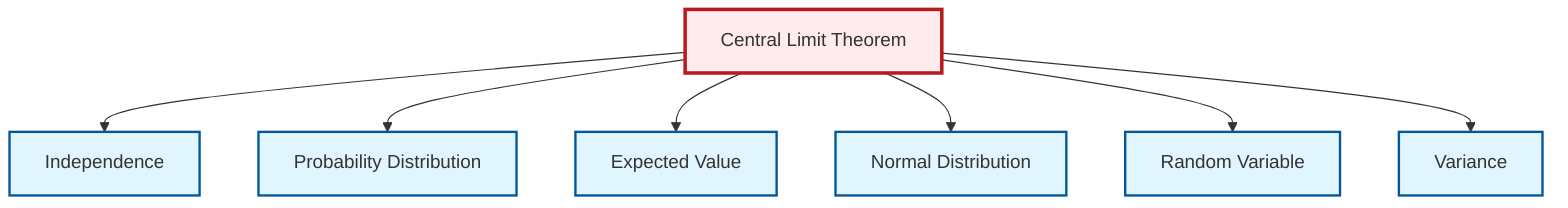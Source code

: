 graph TD
    classDef definition fill:#e1f5fe,stroke:#01579b,stroke-width:2px
    classDef theorem fill:#f3e5f5,stroke:#4a148c,stroke-width:2px
    classDef axiom fill:#fff3e0,stroke:#e65100,stroke-width:2px
    classDef example fill:#e8f5e9,stroke:#1b5e20,stroke-width:2px
    classDef current fill:#ffebee,stroke:#b71c1c,stroke-width:3px
    thm-central-limit["Central Limit Theorem"]:::theorem
    def-variance["Variance"]:::definition
    def-probability-distribution["Probability Distribution"]:::definition
    def-random-variable["Random Variable"]:::definition
    def-independence["Independence"]:::definition
    def-expectation["Expected Value"]:::definition
    def-normal-distribution["Normal Distribution"]:::definition
    thm-central-limit --> def-independence
    thm-central-limit --> def-probability-distribution
    thm-central-limit --> def-expectation
    thm-central-limit --> def-normal-distribution
    thm-central-limit --> def-random-variable
    thm-central-limit --> def-variance
    class thm-central-limit current
